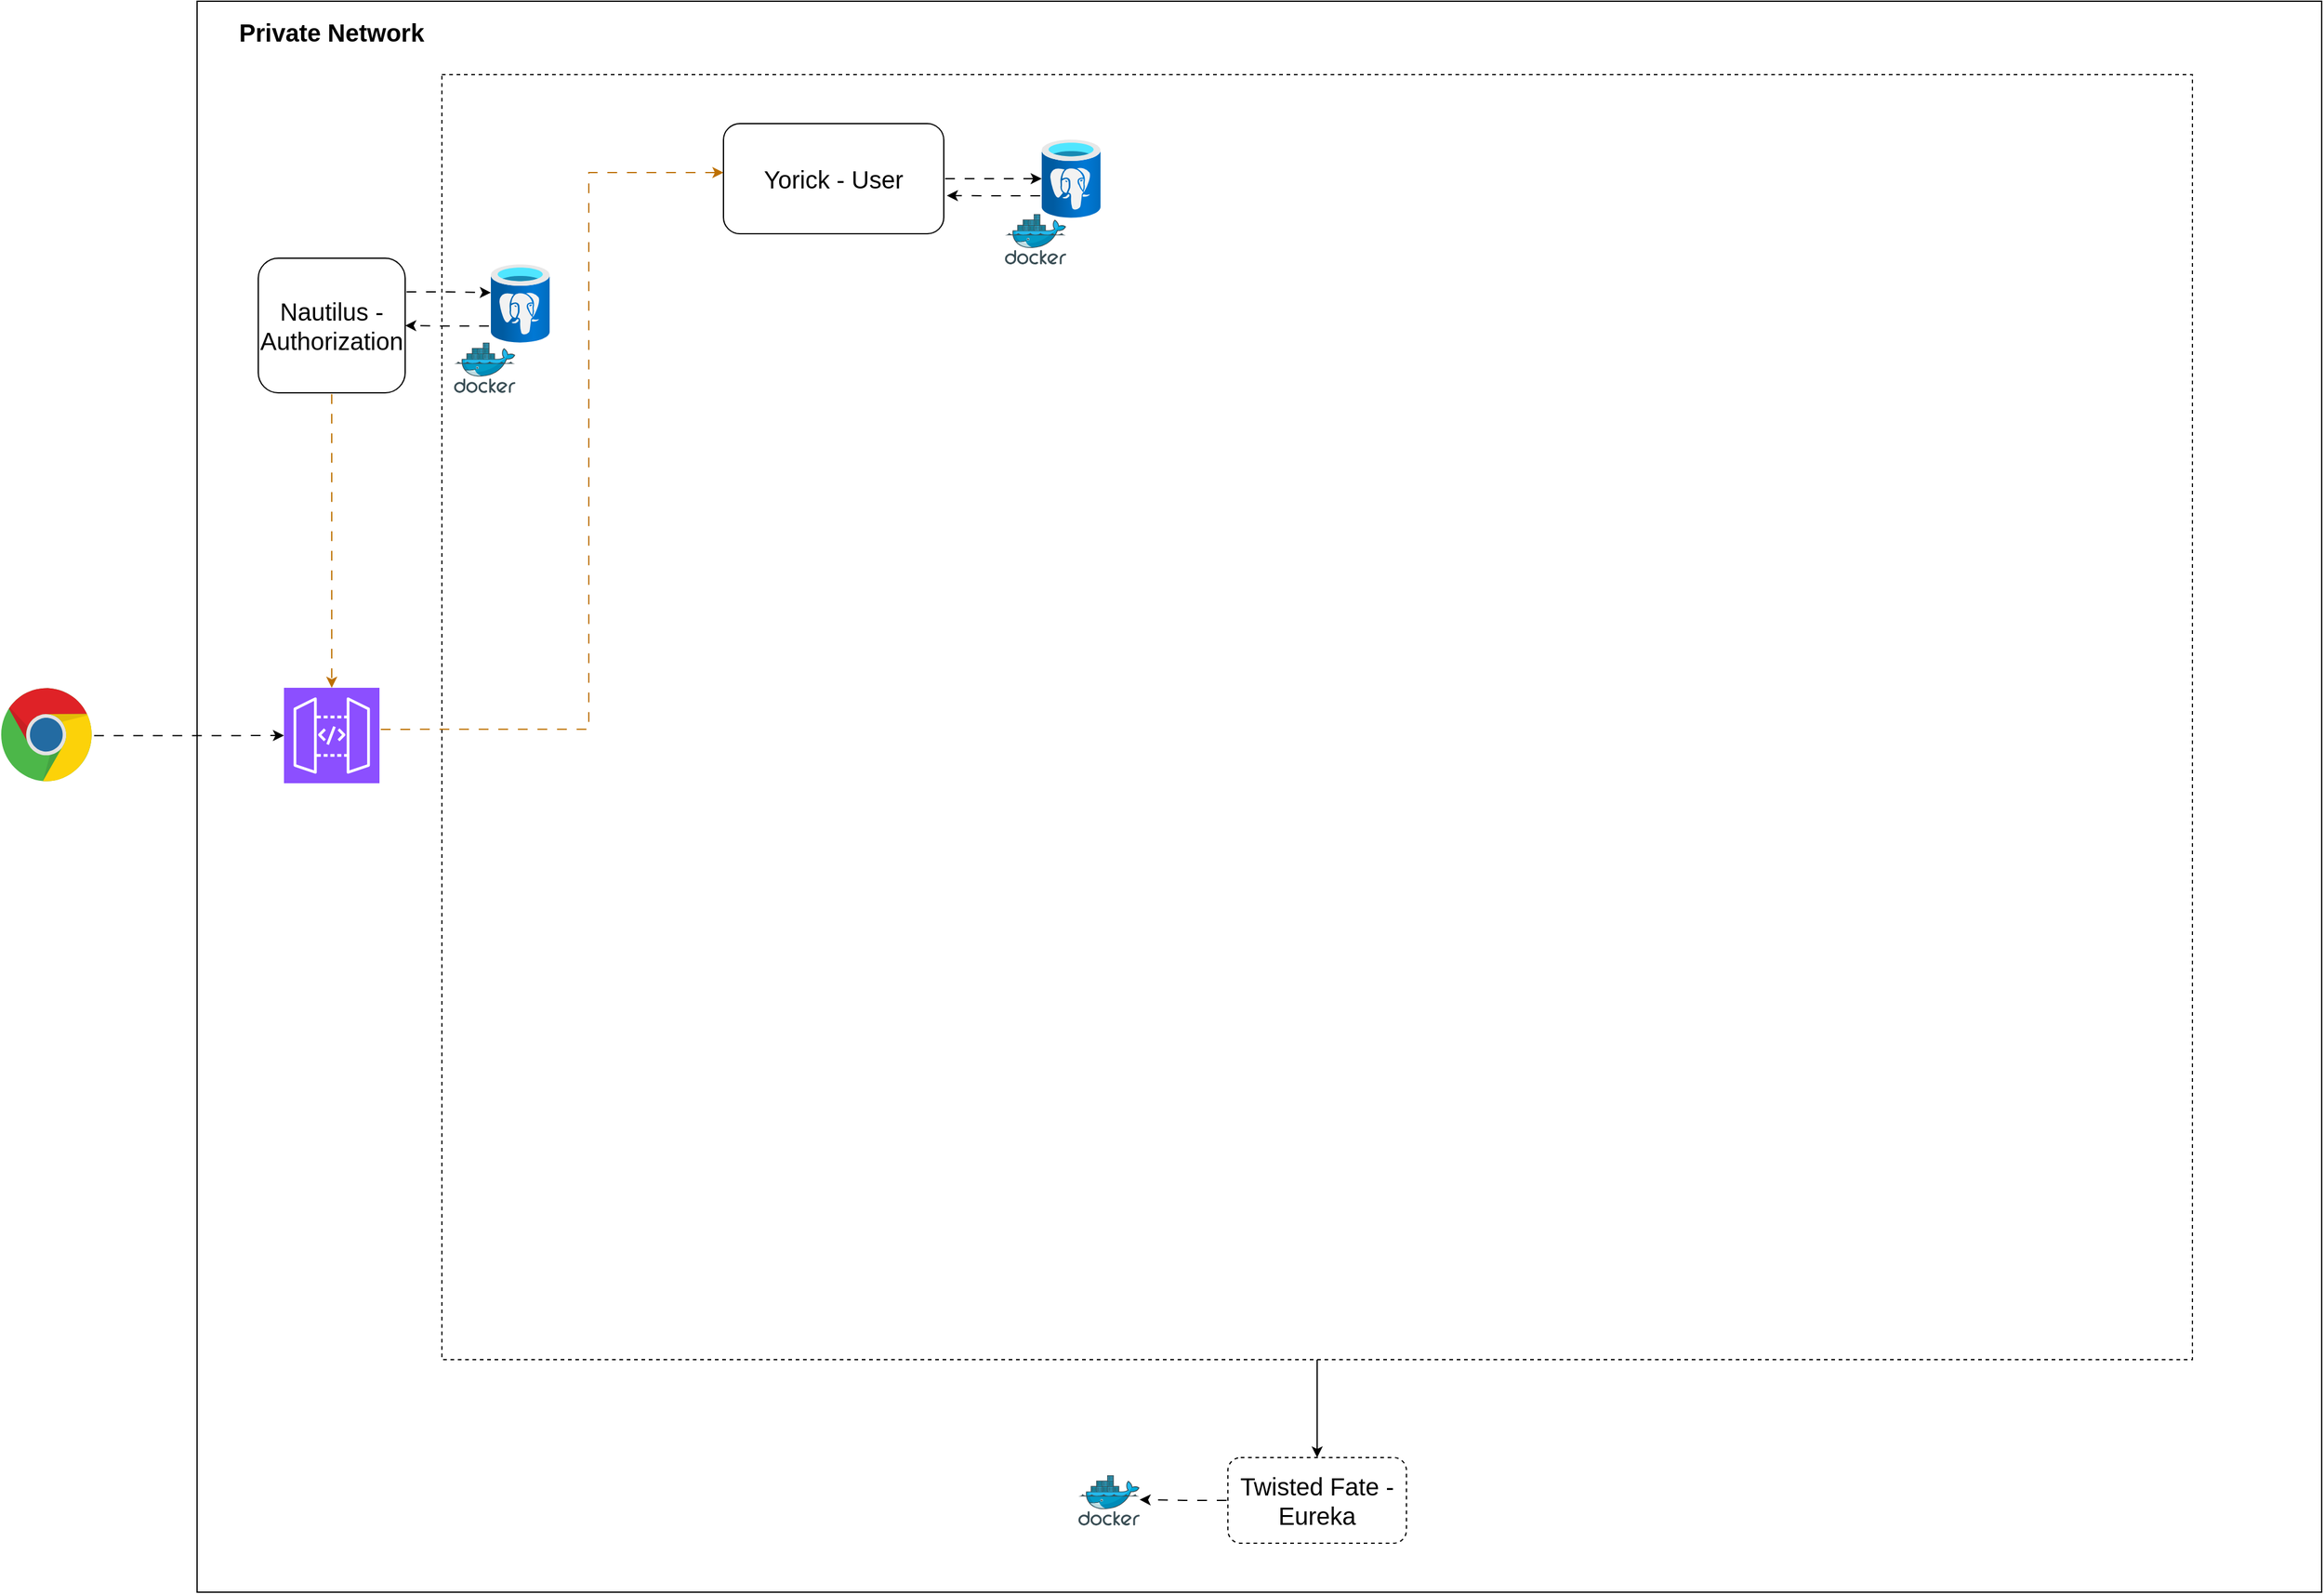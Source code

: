 <mxfile version="24.6.1" type="device">
  <diagram name="Page-1" id="a6s_zDGBIFisbvg56zAi">
    <mxGraphModel dx="3056" dy="3485" grid="1" gridSize="10" guides="1" tooltips="1" connect="1" arrows="1" fold="1" page="1" pageScale="1" pageWidth="850" pageHeight="1100" math="0" shadow="0">
      <root>
        <mxCell id="0" />
        <mxCell id="1" parent="0" />
        <mxCell id="yQIeMXqNimcgNi17c58K-3" value="" style="rounded=0;whiteSpace=wrap;html=1;movable=0;" parent="1" vertex="1">
          <mxGeometry x="-320" y="-1480" width="1735.61" height="1300" as="geometry" />
        </mxCell>
        <mxCell id="c14UB3Sm8Ooux1S4nVgL-11" value="" style="edgeStyle=orthogonalEdgeStyle;rounded=0;orthogonalLoop=1;jettySize=auto;html=1;fontFamily=Helvetica;fontSize=12;fontColor=default;entryX=0;entryY=0.5;entryDx=0;entryDy=0;entryPerimeter=0;flowAnimation=1;" edge="1" parent="1" source="yQIeMXqNimcgNi17c58K-4" target="yQIeMXqNimcgNi17c58K-10">
          <mxGeometry relative="1" as="geometry" />
        </mxCell>
        <mxCell id="yQIeMXqNimcgNi17c58K-4" value="" style="dashed=0;outlineConnect=0;html=1;align=center;labelPosition=center;verticalLabelPosition=bottom;verticalAlign=top;shape=mxgraph.weblogos.chrome;movable=0;" parent="1" vertex="1">
          <mxGeometry x="-480" y="-918.7" width="74.8" height="77.7" as="geometry" />
        </mxCell>
        <mxCell id="c14UB3Sm8Ooux1S4nVgL-23" style="edgeStyle=orthogonalEdgeStyle;rounded=0;orthogonalLoop=1;jettySize=auto;html=1;exitX=0.5;exitY=1;exitDx=0;exitDy=0;entryX=0.5;entryY=0;entryDx=0;entryDy=0;fontFamily=Helvetica;fontSize=12;fontColor=default;" edge="1" parent="1" source="yQIeMXqNimcgNi17c58K-8" target="c14UB3Sm8Ooux1S4nVgL-21">
          <mxGeometry relative="1" as="geometry" />
        </mxCell>
        <mxCell id="yQIeMXqNimcgNi17c58K-8" value="" style="rounded=0;whiteSpace=wrap;html=1;strokeColor=default;dashed=1;fillColor=none;shadow=0;glass=0;movable=0;" parent="1" vertex="1">
          <mxGeometry x="-120" y="-1420" width="1430" height="1050" as="geometry" />
        </mxCell>
        <mxCell id="yQIeMXqNimcgNi17c58K-9" value="&lt;b&gt;&lt;font style=&quot;font-size: 20px;&quot;&gt;Private Network&lt;/font&gt;&lt;/b&gt;" style="text;html=1;align=center;verticalAlign=middle;whiteSpace=wrap;rounded=0;" parent="1" vertex="1">
          <mxGeometry x="-310" y="-1470" width="200" height="30" as="geometry" />
        </mxCell>
        <mxCell id="c14UB3Sm8Ooux1S4nVgL-27" style="edgeStyle=orthogonalEdgeStyle;rounded=0;orthogonalLoop=1;jettySize=auto;html=1;entryX=0;entryY=0.5;entryDx=0;entryDy=0;fontFamily=Helvetica;fontSize=12;fontColor=default;flowAnimation=1;fillColor=#f0a30a;strokeColor=#BD7000;" edge="1" parent="1">
          <mxGeometry relative="1" as="geometry">
            <mxPoint x="-171" y="-885.053" as="sourcePoint" />
            <mxPoint x="110" y="-1340" as="targetPoint" />
            <Array as="points">
              <mxPoint y="-885" />
              <mxPoint y="-1340" />
            </Array>
          </mxGeometry>
        </mxCell>
        <mxCell id="yQIeMXqNimcgNi17c58K-10" value="" style="sketch=0;points=[[0,0,0],[0.25,0,0],[0.5,0,0],[0.75,0,0],[1,0,0],[0,1,0],[0.25,1,0],[0.5,1,0],[0.75,1,0],[1,1,0],[0,0.25,0],[0,0.5,0],[0,0.75,0],[1,0.25,0],[1,0.5,0],[1,0.75,0]];outlineConnect=0;fontColor=#232F3E;fillColor=#8C4FFF;strokeColor=#ffffff;dashed=0;verticalLabelPosition=bottom;verticalAlign=top;align=center;html=1;fontSize=12;fontStyle=0;aspect=fixed;shape=mxgraph.aws4.resourceIcon;resIcon=mxgraph.aws4.api_gateway;movable=0;" parent="1" vertex="1">
          <mxGeometry x="-249" y="-919" width="78" height="78" as="geometry" />
        </mxCell>
        <mxCell id="c14UB3Sm8Ooux1S4nVgL-2" value="&lt;font style=&quot;font-size: 20px;&quot;&gt;Nautilus - Authorization&lt;/font&gt;" style="rounded=1;whiteSpace=wrap;html=1;movable=0;" vertex="1" parent="1">
          <mxGeometry x="-270" y="-1270" width="120" height="110" as="geometry" />
        </mxCell>
        <mxCell id="c14UB3Sm8Ooux1S4nVgL-4" value="" style="image;sketch=0;aspect=fixed;html=1;points=[];align=center;fontSize=12;image=img/lib/mscae/Docker.svg;movable=0;" vertex="1" parent="1">
          <mxGeometry x="-110" y="-1201" width="50" height="41" as="geometry" />
        </mxCell>
        <mxCell id="c14UB3Sm8Ooux1S4nVgL-17" style="edgeStyle=orthogonalEdgeStyle;rounded=0;orthogonalLoop=1;jettySize=auto;html=1;entryX=1;entryY=0.5;entryDx=0;entryDy=0;fontFamily=Helvetica;fontSize=12;fontColor=default;exitX=-0.011;exitY=0.788;exitDx=0;exitDy=0;exitPerimeter=0;flowAnimation=1;" edge="1" parent="1" source="c14UB3Sm8Ooux1S4nVgL-5" target="c14UB3Sm8Ooux1S4nVgL-2">
          <mxGeometry relative="1" as="geometry" />
        </mxCell>
        <mxCell id="c14UB3Sm8Ooux1S4nVgL-5" value="" style="image;aspect=fixed;html=1;points=[];align=center;fontSize=12;image=img/lib/azure2/databases/Azure_Database_PostgreSQL_Server.svg;movable=0;" vertex="1" parent="1">
          <mxGeometry x="-80" y="-1265" width="48" height="64" as="geometry" />
        </mxCell>
        <mxCell id="c14UB3Sm8Ooux1S4nVgL-13" style="edgeStyle=orthogonalEdgeStyle;rounded=0;orthogonalLoop=1;jettySize=auto;html=1;entryX=0.5;entryY=0;entryDx=0;entryDy=0;entryPerimeter=0;fontFamily=Helvetica;fontSize=12;fontColor=default;flowAnimation=1;fillColor=#f0a30a;strokeColor=#BD7000;" edge="1" parent="1" source="c14UB3Sm8Ooux1S4nVgL-2" target="yQIeMXqNimcgNi17c58K-10">
          <mxGeometry relative="1" as="geometry" />
        </mxCell>
        <mxCell id="c14UB3Sm8Ooux1S4nVgL-14" style="edgeStyle=orthogonalEdgeStyle;rounded=0;orthogonalLoop=1;jettySize=auto;html=1;exitX=1;exitY=0.25;exitDx=0;exitDy=0;entryX=0;entryY=0.361;entryDx=0;entryDy=0;entryPerimeter=0;fontFamily=Helvetica;fontSize=12;fontColor=default;flowAnimation=1;" edge="1" parent="1" source="c14UB3Sm8Ooux1S4nVgL-2" target="c14UB3Sm8Ooux1S4nVgL-5">
          <mxGeometry relative="1" as="geometry" />
        </mxCell>
        <mxCell id="c14UB3Sm8Ooux1S4nVgL-21" value="&lt;font style=&quot;font-size: 20px;&quot;&gt;Twisted Fate - Eureka&lt;/font&gt;" style="rounded=1;whiteSpace=wrap;html=1;dashed=1;strokeColor=default;align=center;verticalAlign=middle;fontFamily=Helvetica;fontSize=12;fontColor=default;fillColor=none;" vertex="1" parent="1">
          <mxGeometry x="522.09" y="-290" width="145.83" height="70" as="geometry" />
        </mxCell>
        <mxCell id="c14UB3Sm8Ooux1S4nVgL-30" style="edgeStyle=orthogonalEdgeStyle;rounded=0;orthogonalLoop=1;jettySize=auto;html=1;exitX=1;exitY=0.5;exitDx=0;exitDy=0;fontFamily=Helvetica;fontSize=12;fontColor=default;flowAnimation=1;" edge="1" parent="1" source="c14UB3Sm8Ooux1S4nVgL-26" target="c14UB3Sm8Ooux1S4nVgL-28">
          <mxGeometry relative="1" as="geometry" />
        </mxCell>
        <mxCell id="c14UB3Sm8Ooux1S4nVgL-26" value="&lt;font style=&quot;font-size: 20px;&quot;&gt;Yorick - User&lt;/font&gt;" style="rounded=1;whiteSpace=wrap;html=1;strokeColor=default;align=center;verticalAlign=middle;fontFamily=Helvetica;fontSize=12;fontColor=default;fillColor=none;" vertex="1" parent="1">
          <mxGeometry x="110" y="-1380" width="180" height="90" as="geometry" />
        </mxCell>
        <mxCell id="c14UB3Sm8Ooux1S4nVgL-28" value="" style="image;aspect=fixed;html=1;points=[];align=center;fontSize=12;image=img/lib/azure2/databases/Azure_Database_PostgreSQL_Server.svg;movable=0;" vertex="1" parent="1">
          <mxGeometry x="370" y="-1367" width="48" height="64" as="geometry" />
        </mxCell>
        <mxCell id="c14UB3Sm8Ooux1S4nVgL-29" value="" style="image;sketch=0;aspect=fixed;html=1;points=[];align=center;fontSize=12;image=img/lib/mscae/Docker.svg;movable=0;" vertex="1" parent="1">
          <mxGeometry x="340" y="-1306" width="50" height="41" as="geometry" />
        </mxCell>
        <mxCell id="c14UB3Sm8Ooux1S4nVgL-31" style="edgeStyle=orthogonalEdgeStyle;rounded=0;orthogonalLoop=1;jettySize=auto;html=1;entryX=1.014;entryY=0.654;entryDx=0;entryDy=0;entryPerimeter=0;fontFamily=Helvetica;fontSize=12;fontColor=default;exitX=-0.004;exitY=0.718;exitDx=0;exitDy=0;exitPerimeter=0;flowAnimation=1;" edge="1" parent="1" source="c14UB3Sm8Ooux1S4nVgL-28" target="c14UB3Sm8Ooux1S4nVgL-26">
          <mxGeometry relative="1" as="geometry" />
        </mxCell>
        <mxCell id="c14UB3Sm8Ooux1S4nVgL-32" value="" style="image;sketch=0;aspect=fixed;html=1;points=[];align=center;fontSize=12;image=img/lib/mscae/Docker.svg;movable=1;" vertex="1" parent="1">
          <mxGeometry x="400" y="-275.5" width="50" height="41" as="geometry" />
        </mxCell>
        <mxCell id="c14UB3Sm8Ooux1S4nVgL-33" style="edgeStyle=orthogonalEdgeStyle;rounded=0;orthogonalLoop=1;jettySize=auto;html=1;entryX=0.999;entryY=0.486;entryDx=0;entryDy=0;entryPerimeter=0;fontFamily=Helvetica;fontSize=12;fontColor=default;flowAnimation=1;" edge="1" parent="1" source="c14UB3Sm8Ooux1S4nVgL-21" target="c14UB3Sm8Ooux1S4nVgL-32">
          <mxGeometry relative="1" as="geometry" />
        </mxCell>
      </root>
    </mxGraphModel>
  </diagram>
</mxfile>
